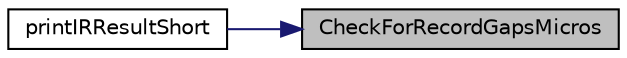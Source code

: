 digraph "CheckForRecordGapsMicros"
{
 // LATEX_PDF_SIZE
  edge [fontname="Helvetica",fontsize="10",labelfontname="Helvetica",labelfontsize="10"];
  node [fontname="Helvetica",fontsize="10",shape=record];
  rankdir="RL";
  Node1 [label="CheckForRecordGapsMicros",height=0.2,width=0.4,color="black", fillcolor="grey75", style="filled", fontcolor="black",tooltip=" "];
  Node1 -> Node2 [dir="back",color="midnightblue",fontsize="10",style="solid",fontname="Helvetica"];
  Node2 [label="printIRResultShort",height=0.2,width=0.4,color="black", fillcolor="white", style="filled",URL="$group___receiving.html#ga545a2c08c0d21af0e95d65b052670bae",tooltip=" "];
}
